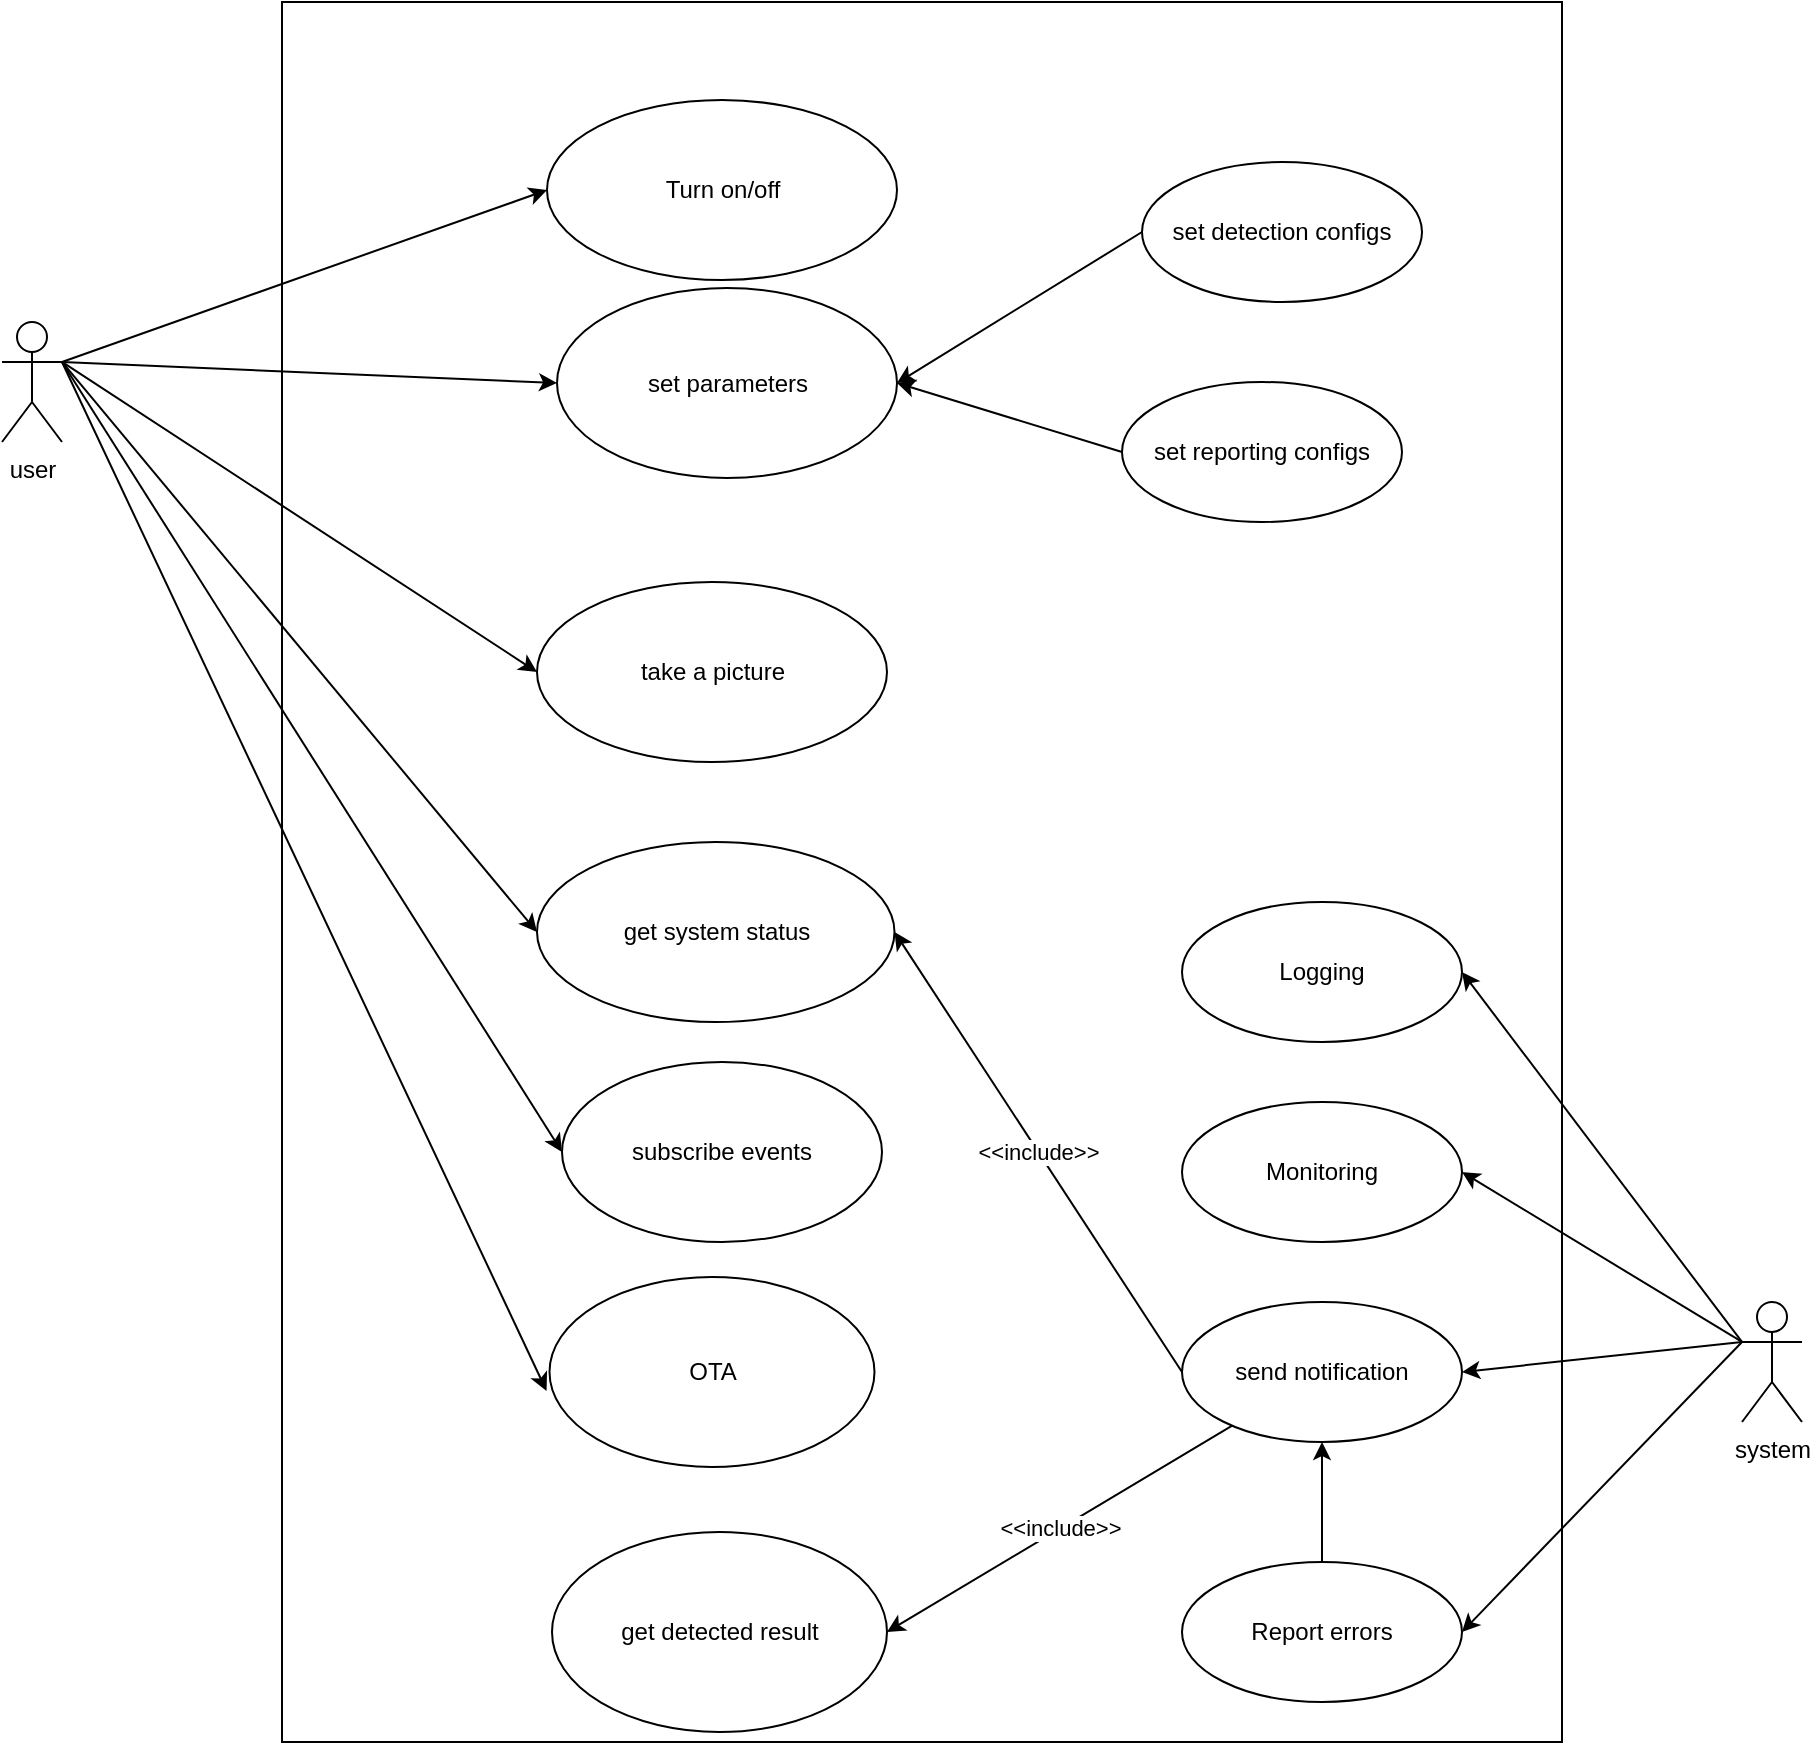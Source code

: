<mxfile version="20.5.1" type="device"><diagram id="am75ZsOQRfUTeMt-zlPb" name="Page-1"><mxGraphModel dx="1422" dy="793" grid="1" gridSize="10" guides="1" tooltips="1" connect="1" arrows="1" fold="1" page="1" pageScale="1" pageWidth="850" pageHeight="1100" math="0" shadow="0"><root><mxCell id="0"/><mxCell id="1" parent="0"/><mxCell id="Z8GFWjG20aVy7gthcQYY-1" value="" style="rounded=0;whiteSpace=wrap;html=1;" parent="1" vertex="1"><mxGeometry x="190" y="40" width="640" height="870" as="geometry"/></mxCell><mxCell id="Z8GFWjG20aVy7gthcQYY-2" value="take a picture" style="ellipse;whiteSpace=wrap;html=1;" parent="1" vertex="1"><mxGeometry x="317.5" y="330" width="175" height="90" as="geometry"/></mxCell><mxCell id="Z8GFWjG20aVy7gthcQYY-6" style="rounded=0;orthogonalLoop=1;jettySize=auto;html=1;exitX=1;exitY=0.333;exitDx=0;exitDy=0;exitPerimeter=0;entryX=0;entryY=0.5;entryDx=0;entryDy=0;" parent="1" source="Z8GFWjG20aVy7gthcQYY-3" target="Z8GFWjG20aVy7gthcQYY-2" edge="1"><mxGeometry relative="1" as="geometry"/></mxCell><mxCell id="Z8GFWjG20aVy7gthcQYY-12" style="edgeStyle=none;rounded=0;orthogonalLoop=1;jettySize=auto;html=1;exitX=1;exitY=0.333;exitDx=0;exitDy=0;exitPerimeter=0;entryX=0;entryY=0.5;entryDx=0;entryDy=0;" parent="1" source="Z8GFWjG20aVy7gthcQYY-3" target="Z8GFWjG20aVy7gthcQYY-7" edge="1"><mxGeometry relative="1" as="geometry"/></mxCell><mxCell id="Z8GFWjG20aVy7gthcQYY-19" style="edgeStyle=none;rounded=0;orthogonalLoop=1;jettySize=auto;html=1;exitX=1;exitY=0.333;exitDx=0;exitDy=0;exitPerimeter=0;entryX=0;entryY=0.5;entryDx=0;entryDy=0;" parent="1" source="Z8GFWjG20aVy7gthcQYY-3" target="Z8GFWjG20aVy7gthcQYY-18" edge="1"><mxGeometry relative="1" as="geometry"/></mxCell><mxCell id="4XXA9Ivq7x32Ptlo_mZ4-2" style="rounded=0;orthogonalLoop=1;jettySize=auto;html=1;entryX=0;entryY=0.5;entryDx=0;entryDy=0;" parent="1" target="Z8GFWjG20aVy7gthcQYY-24" edge="1"><mxGeometry relative="1" as="geometry"><mxPoint x="80" y="220" as="sourcePoint"/></mxGeometry></mxCell><mxCell id="qULMKN5FRGEEQ0MJTeVm-2" style="rounded=0;orthogonalLoop=1;jettySize=auto;html=1;exitX=1;exitY=0.333;exitDx=0;exitDy=0;exitPerimeter=0;entryX=0;entryY=0.5;entryDx=0;entryDy=0;" edge="1" parent="1" source="Z8GFWjG20aVy7gthcQYY-3" target="qULMKN5FRGEEQ0MJTeVm-1"><mxGeometry relative="1" as="geometry"/></mxCell><mxCell id="qULMKN5FRGEEQ0MJTeVm-4" style="edgeStyle=none;rounded=0;orthogonalLoop=1;jettySize=auto;html=1;exitX=1;exitY=0.333;exitDx=0;exitDy=0;exitPerimeter=0;entryX=-0.009;entryY=0.6;entryDx=0;entryDy=0;entryPerimeter=0;" edge="1" parent="1" source="Z8GFWjG20aVy7gthcQYY-3" target="qULMKN5FRGEEQ0MJTeVm-3"><mxGeometry relative="1" as="geometry"/></mxCell><mxCell id="Z8GFWjG20aVy7gthcQYY-3" value="user" style="shape=umlActor;verticalLabelPosition=bottom;verticalAlign=top;html=1;" parent="1" vertex="1"><mxGeometry x="50" y="200" width="30" height="60" as="geometry"/></mxCell><mxCell id="Z8GFWjG20aVy7gthcQYY-22" style="edgeStyle=none;rounded=0;orthogonalLoop=1;jettySize=auto;html=1;exitX=0;exitY=0.333;exitDx=0;exitDy=0;exitPerimeter=0;entryX=1;entryY=0.5;entryDx=0;entryDy=0;" parent="1" source="Z8GFWjG20aVy7gthcQYY-5" target="Z8GFWjG20aVy7gthcQYY-17" edge="1"><mxGeometry relative="1" as="geometry"/></mxCell><mxCell id="Z8GFWjG20aVy7gthcQYY-28" style="edgeStyle=none;rounded=0;orthogonalLoop=1;jettySize=auto;html=1;exitX=0;exitY=0.333;exitDx=0;exitDy=0;exitPerimeter=0;entryX=1;entryY=0.5;entryDx=0;entryDy=0;" parent="1" source="Z8GFWjG20aVy7gthcQYY-5" target="Z8GFWjG20aVy7gthcQYY-27" edge="1"><mxGeometry relative="1" as="geometry"/></mxCell><mxCell id="Z8GFWjG20aVy7gthcQYY-5" value="system" style="shape=umlActor;verticalLabelPosition=bottom;verticalAlign=top;html=1;" parent="1" vertex="1"><mxGeometry x="920" y="690" width="30" height="60" as="geometry"/></mxCell><mxCell id="Z8GFWjG20aVy7gthcQYY-7" value="get system status" style="ellipse;whiteSpace=wrap;html=1;" parent="1" vertex="1"><mxGeometry x="317.5" y="460" width="178.75" height="90" as="geometry"/></mxCell><mxCell id="Z8GFWjG20aVy7gthcQYY-9" value="get detected result" style="ellipse;whiteSpace=wrap;html=1;" parent="1" vertex="1"><mxGeometry x="325" y="805" width="167.5" height="100" as="geometry"/></mxCell><mxCell id="Z8GFWjG20aVy7gthcQYY-20" value="&amp;lt;&amp;lt;include&amp;gt;&amp;gt;" style="edgeStyle=none;rounded=0;orthogonalLoop=1;jettySize=auto;html=1;exitX=0;exitY=0.5;exitDx=0;exitDy=0;entryX=1;entryY=0.5;entryDx=0;entryDy=0;" parent="1" source="Z8GFWjG20aVy7gthcQYY-17" target="Z8GFWjG20aVy7gthcQYY-7" edge="1"><mxGeometry relative="1" as="geometry"/></mxCell><mxCell id="Z8GFWjG20aVy7gthcQYY-21" value="&amp;lt;&amp;lt;include&amp;gt;&amp;gt;" style="edgeStyle=none;rounded=0;orthogonalLoop=1;jettySize=auto;html=1;entryX=1;entryY=0.5;entryDx=0;entryDy=0;" parent="1" source="Z8GFWjG20aVy7gthcQYY-17" target="Z8GFWjG20aVy7gthcQYY-9" edge="1"><mxGeometry relative="1" as="geometry"/></mxCell><mxCell id="Z8GFWjG20aVy7gthcQYY-17" value="send notification" style="ellipse;whiteSpace=wrap;html=1;" parent="1" vertex="1"><mxGeometry x="640" y="690" width="140" height="70" as="geometry"/></mxCell><mxCell id="Z8GFWjG20aVy7gthcQYY-18" value="Turn on/off" style="ellipse;whiteSpace=wrap;html=1;" parent="1" vertex="1"><mxGeometry x="322.5" y="89" width="175" height="90" as="geometry"/></mxCell><mxCell id="Z8GFWjG20aVy7gthcQYY-24" value="set parameters" style="ellipse;whiteSpace=wrap;html=1;" parent="1" vertex="1"><mxGeometry x="327.5" y="183" width="170" height="95" as="geometry"/></mxCell><mxCell id="4XXA9Ivq7x32Ptlo_mZ4-9" style="edgeStyle=orthogonalEdgeStyle;rounded=0;orthogonalLoop=1;jettySize=auto;html=1;entryX=0.5;entryY=1;entryDx=0;entryDy=0;" parent="1" source="Z8GFWjG20aVy7gthcQYY-27" target="Z8GFWjG20aVy7gthcQYY-17" edge="1"><mxGeometry relative="1" as="geometry"/></mxCell><mxCell id="Z8GFWjG20aVy7gthcQYY-27" value="Report errors" style="ellipse;whiteSpace=wrap;html=1;" parent="1" vertex="1"><mxGeometry x="640" y="820" width="140" height="70" as="geometry"/></mxCell><mxCell id="4XXA9Ivq7x32Ptlo_mZ4-3" value="Monitoring" style="ellipse;whiteSpace=wrap;html=1;" parent="1" vertex="1"><mxGeometry x="640" y="590" width="140" height="70" as="geometry"/></mxCell><mxCell id="4XXA9Ivq7x32Ptlo_mZ4-4" value="Logging" style="ellipse;whiteSpace=wrap;html=1;" parent="1" vertex="1"><mxGeometry x="640" y="490" width="140" height="70" as="geometry"/></mxCell><mxCell id="4XXA9Ivq7x32Ptlo_mZ4-6" value="" style="endArrow=classic;html=1;rounded=0;exitX=0;exitY=0.333;exitDx=0;exitDy=0;exitPerimeter=0;entryX=1;entryY=0.5;entryDx=0;entryDy=0;" parent="1" source="Z8GFWjG20aVy7gthcQYY-5" target="4XXA9Ivq7x32Ptlo_mZ4-3" edge="1"><mxGeometry width="50" height="50" relative="1" as="geometry"><mxPoint x="710" y="640" as="sourcePoint"/><mxPoint x="760" y="590" as="targetPoint"/></mxGeometry></mxCell><mxCell id="4XXA9Ivq7x32Ptlo_mZ4-7" value="" style="endArrow=classic;html=1;rounded=0;entryX=1;entryY=0.5;entryDx=0;entryDy=0;exitX=0;exitY=0.333;exitDx=0;exitDy=0;exitPerimeter=0;" parent="1" source="Z8GFWjG20aVy7gthcQYY-5" target="4XXA9Ivq7x32Ptlo_mZ4-4" edge="1"><mxGeometry width="50" height="50" relative="1" as="geometry"><mxPoint x="710" y="640" as="sourcePoint"/><mxPoint x="760" y="590" as="targetPoint"/></mxGeometry></mxCell><mxCell id="4XXA9Ivq7x32Ptlo_mZ4-10" value="set detection configs" style="ellipse;whiteSpace=wrap;html=1;" parent="1" vertex="1"><mxGeometry x="620" y="120" width="140" height="70" as="geometry"/></mxCell><mxCell id="4XXA9Ivq7x32Ptlo_mZ4-11" value="set reporting configs" style="ellipse;whiteSpace=wrap;html=1;" parent="1" vertex="1"><mxGeometry x="610" y="230" width="140" height="70" as="geometry"/></mxCell><mxCell id="4XXA9Ivq7x32Ptlo_mZ4-15" value="" style="endArrow=classic;html=1;rounded=0;entryX=1;entryY=0.5;entryDx=0;entryDy=0;exitX=0;exitY=0.5;exitDx=0;exitDy=0;" parent="1" source="4XXA9Ivq7x32Ptlo_mZ4-10" target="Z8GFWjG20aVy7gthcQYY-24" edge="1"><mxGeometry width="50" height="50" relative="1" as="geometry"><mxPoint x="520" y="370" as="sourcePoint"/><mxPoint x="570" y="320" as="targetPoint"/></mxGeometry></mxCell><mxCell id="4XXA9Ivq7x32Ptlo_mZ4-16" value="" style="endArrow=classic;html=1;rounded=0;entryX=1;entryY=0.5;entryDx=0;entryDy=0;exitX=0;exitY=0.5;exitDx=0;exitDy=0;" parent="1" source="4XXA9Ivq7x32Ptlo_mZ4-11" target="Z8GFWjG20aVy7gthcQYY-24" edge="1"><mxGeometry width="50" height="50" relative="1" as="geometry"><mxPoint x="620" y="260" as="sourcePoint"/><mxPoint x="570" y="320" as="targetPoint"/><Array as="points"/></mxGeometry></mxCell><mxCell id="qULMKN5FRGEEQ0MJTeVm-1" value="subscribe events" style="ellipse;whiteSpace=wrap;html=1;" vertex="1" parent="1"><mxGeometry x="330" y="570" width="160" height="90" as="geometry"/></mxCell><mxCell id="qULMKN5FRGEEQ0MJTeVm-3" value="OTA" style="ellipse;whiteSpace=wrap;html=1;" vertex="1" parent="1"><mxGeometry x="323.75" y="677.5" width="162.5" height="95" as="geometry"/></mxCell></root></mxGraphModel></diagram></mxfile>